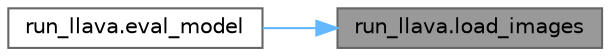 digraph "run_llava.load_images"
{
 // LATEX_PDF_SIZE
  bgcolor="transparent";
  edge [fontname=Helvetica,fontsize=10,labelfontname=Helvetica,labelfontsize=10];
  node [fontname=Helvetica,fontsize=10,shape=box,height=0.2,width=0.4];
  rankdir="RL";
  Node1 [id="Node000001",label="run_llava.load_images",height=0.2,width=0.4,color="gray40", fillcolor="grey60", style="filled", fontcolor="black",tooltip=" "];
  Node1 -> Node2 [id="edge2_Node000001_Node000002",dir="back",color="steelblue1",style="solid",tooltip=" "];
  Node2 [id="Node000002",label="run_llava.eval_model",height=0.2,width=0.4,color="grey40", fillcolor="white", style="filled",URL="$namespacerun__llava.html#a28158121cca9af176b13b01b2ef290f4",tooltip=" "];
}
